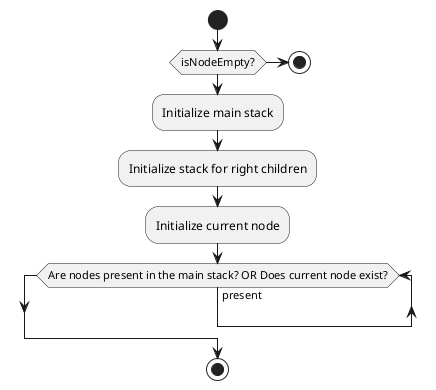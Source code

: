 @startuml
'https://plantuml.com/activity-diagram-beta

start
if (isNodeEmpty?) then
  stop
else
  :Initialize main stack;
  :Initialize stack for right children;
  :Initialize current node;

label outerLoop
while (Are nodes present in the main stack? OR Does current node exist?) is (present)



end while

stop

@enduml
